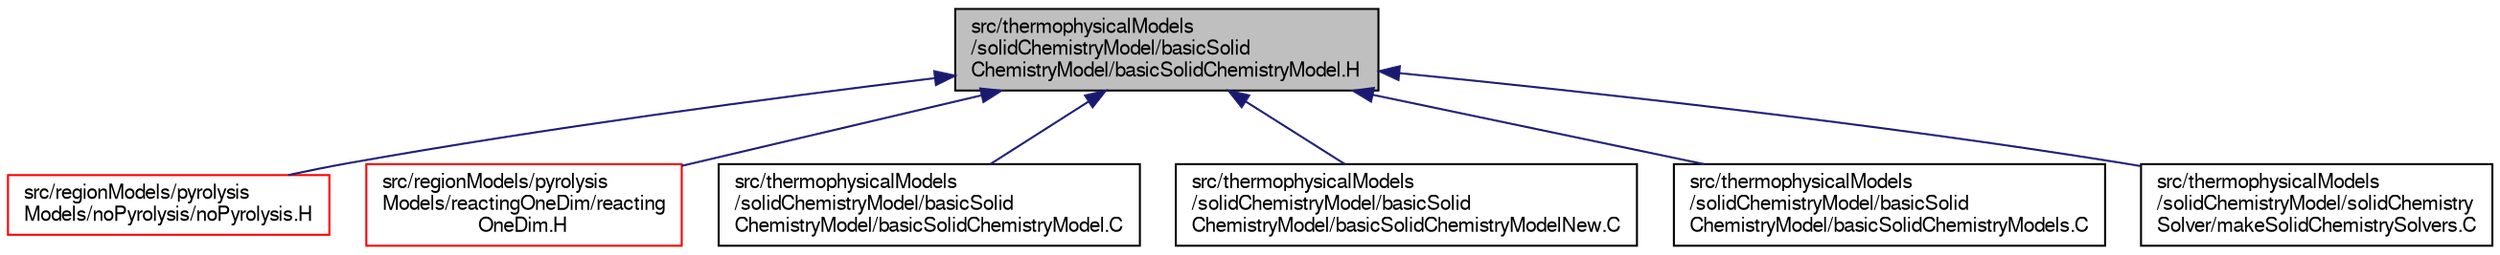 digraph "src/thermophysicalModels/solidChemistryModel/basicSolidChemistryModel/basicSolidChemistryModel.H"
{
  bgcolor="transparent";
  edge [fontname="FreeSans",fontsize="10",labelfontname="FreeSans",labelfontsize="10"];
  node [fontname="FreeSans",fontsize="10",shape=record];
  Node313 [label="src/thermophysicalModels\l/solidChemistryModel/basicSolid\lChemistryModel/basicSolidChemistryModel.H",height=0.2,width=0.4,color="black", fillcolor="grey75", style="filled", fontcolor="black"];
  Node313 -> Node314 [dir="back",color="midnightblue",fontsize="10",style="solid",fontname="FreeSans"];
  Node314 [label="src/regionModels/pyrolysis\lModels/noPyrolysis/noPyrolysis.H",height=0.2,width=0.4,color="red",URL="$a14030.html"];
  Node313 -> Node316 [dir="back",color="midnightblue",fontsize="10",style="solid",fontname="FreeSans"];
  Node316 [label="src/regionModels/pyrolysis\lModels/reactingOneDim/reacting\lOneDim.H",height=0.2,width=0.4,color="red",URL="$a14054.html"];
  Node313 -> Node319 [dir="back",color="midnightblue",fontsize="10",style="solid",fontname="FreeSans"];
  Node319 [label="src/thermophysicalModels\l/solidChemistryModel/basicSolid\lChemistryModel/basicSolidChemistryModel.C",height=0.2,width=0.4,color="black",URL="$a16256.html"];
  Node313 -> Node320 [dir="back",color="midnightblue",fontsize="10",style="solid",fontname="FreeSans"];
  Node320 [label="src/thermophysicalModels\l/solidChemistryModel/basicSolid\lChemistryModel/basicSolidChemistryModelNew.C",height=0.2,width=0.4,color="black",URL="$a16265.html"];
  Node313 -> Node321 [dir="back",color="midnightblue",fontsize="10",style="solid",fontname="FreeSans"];
  Node321 [label="src/thermophysicalModels\l/solidChemistryModel/basicSolid\lChemistryModel/basicSolidChemistryModels.C",height=0.2,width=0.4,color="black",URL="$a16268.html",tooltip="Creates solid chemistry model instances templated on the type of solid thermodynamics. "];
  Node313 -> Node322 [dir="back",color="midnightblue",fontsize="10",style="solid",fontname="FreeSans"];
  Node322 [label="src/thermophysicalModels\l/solidChemistryModel/solidChemistry\lSolver/makeSolidChemistrySolvers.C",height=0.2,width=0.4,color="black",URL="$a16292.html"];
}
